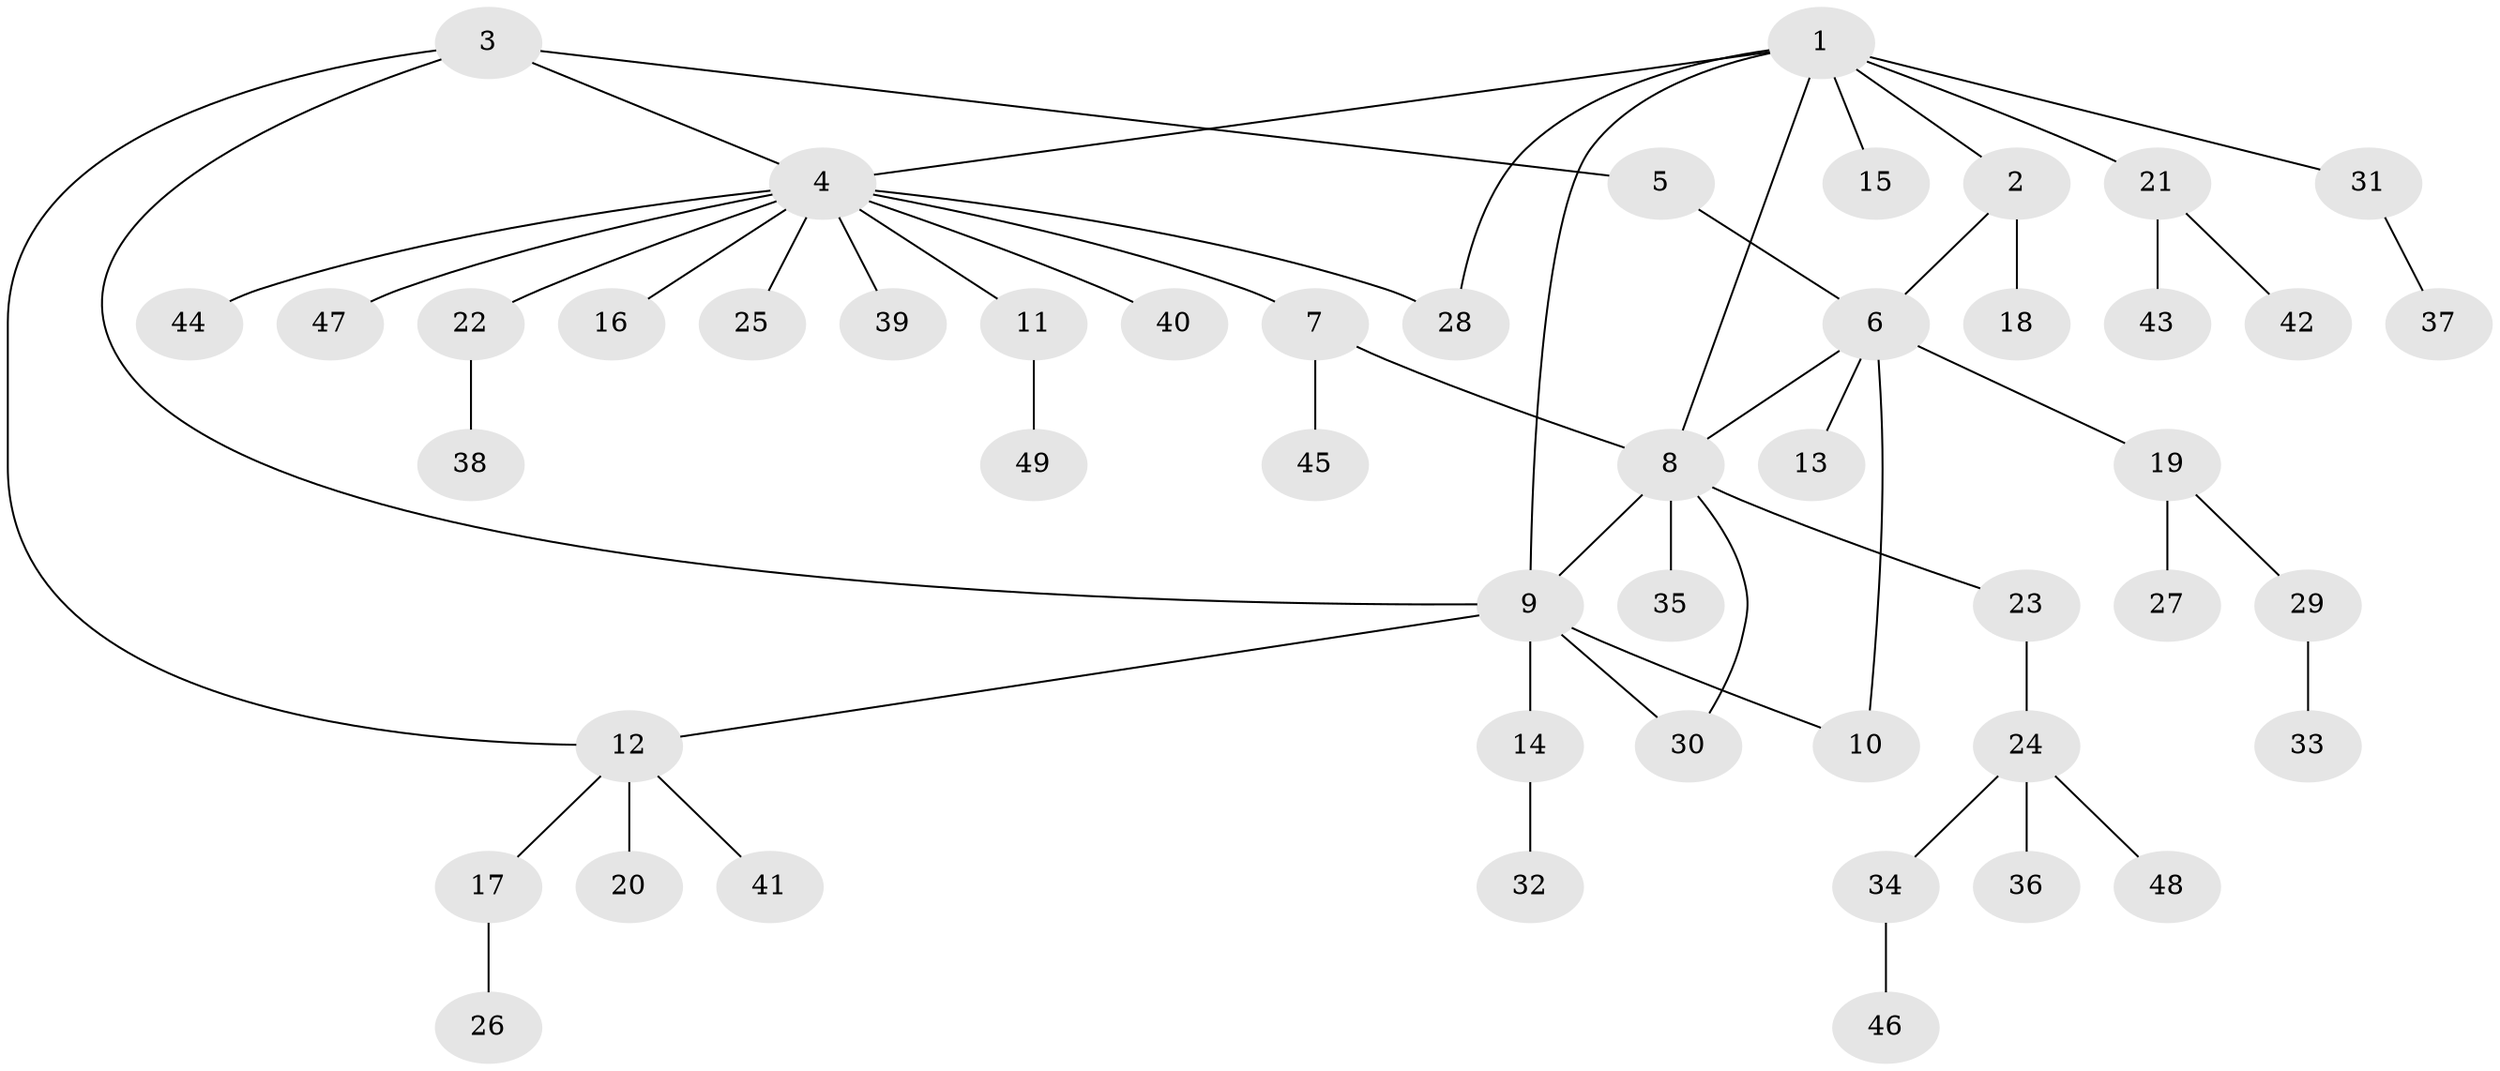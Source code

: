 // coarse degree distribution, {16: 0.029411764705882353, 2: 0.2647058823529412, 7: 0.029411764705882353, 11: 0.029411764705882353, 1: 0.5882352941176471, 3: 0.058823529411764705}
// Generated by graph-tools (version 1.1) at 2025/24/03/03/25 07:24:15]
// undirected, 49 vertices, 57 edges
graph export_dot {
graph [start="1"]
  node [color=gray90,style=filled];
  1;
  2;
  3;
  4;
  5;
  6;
  7;
  8;
  9;
  10;
  11;
  12;
  13;
  14;
  15;
  16;
  17;
  18;
  19;
  20;
  21;
  22;
  23;
  24;
  25;
  26;
  27;
  28;
  29;
  30;
  31;
  32;
  33;
  34;
  35;
  36;
  37;
  38;
  39;
  40;
  41;
  42;
  43;
  44;
  45;
  46;
  47;
  48;
  49;
  1 -- 2;
  1 -- 4;
  1 -- 8;
  1 -- 9;
  1 -- 15;
  1 -- 21;
  1 -- 28;
  1 -- 31;
  2 -- 6;
  2 -- 18;
  3 -- 4;
  3 -- 5;
  3 -- 9;
  3 -- 12;
  4 -- 7;
  4 -- 11;
  4 -- 16;
  4 -- 22;
  4 -- 25;
  4 -- 28;
  4 -- 39;
  4 -- 40;
  4 -- 44;
  4 -- 47;
  5 -- 6;
  6 -- 8;
  6 -- 10;
  6 -- 13;
  6 -- 19;
  7 -- 8;
  7 -- 45;
  8 -- 9;
  8 -- 23;
  8 -- 30;
  8 -- 35;
  9 -- 10;
  9 -- 12;
  9 -- 14;
  9 -- 30;
  11 -- 49;
  12 -- 17;
  12 -- 20;
  12 -- 41;
  14 -- 32;
  17 -- 26;
  19 -- 27;
  19 -- 29;
  21 -- 42;
  21 -- 43;
  22 -- 38;
  23 -- 24;
  24 -- 34;
  24 -- 36;
  24 -- 48;
  29 -- 33;
  31 -- 37;
  34 -- 46;
}
